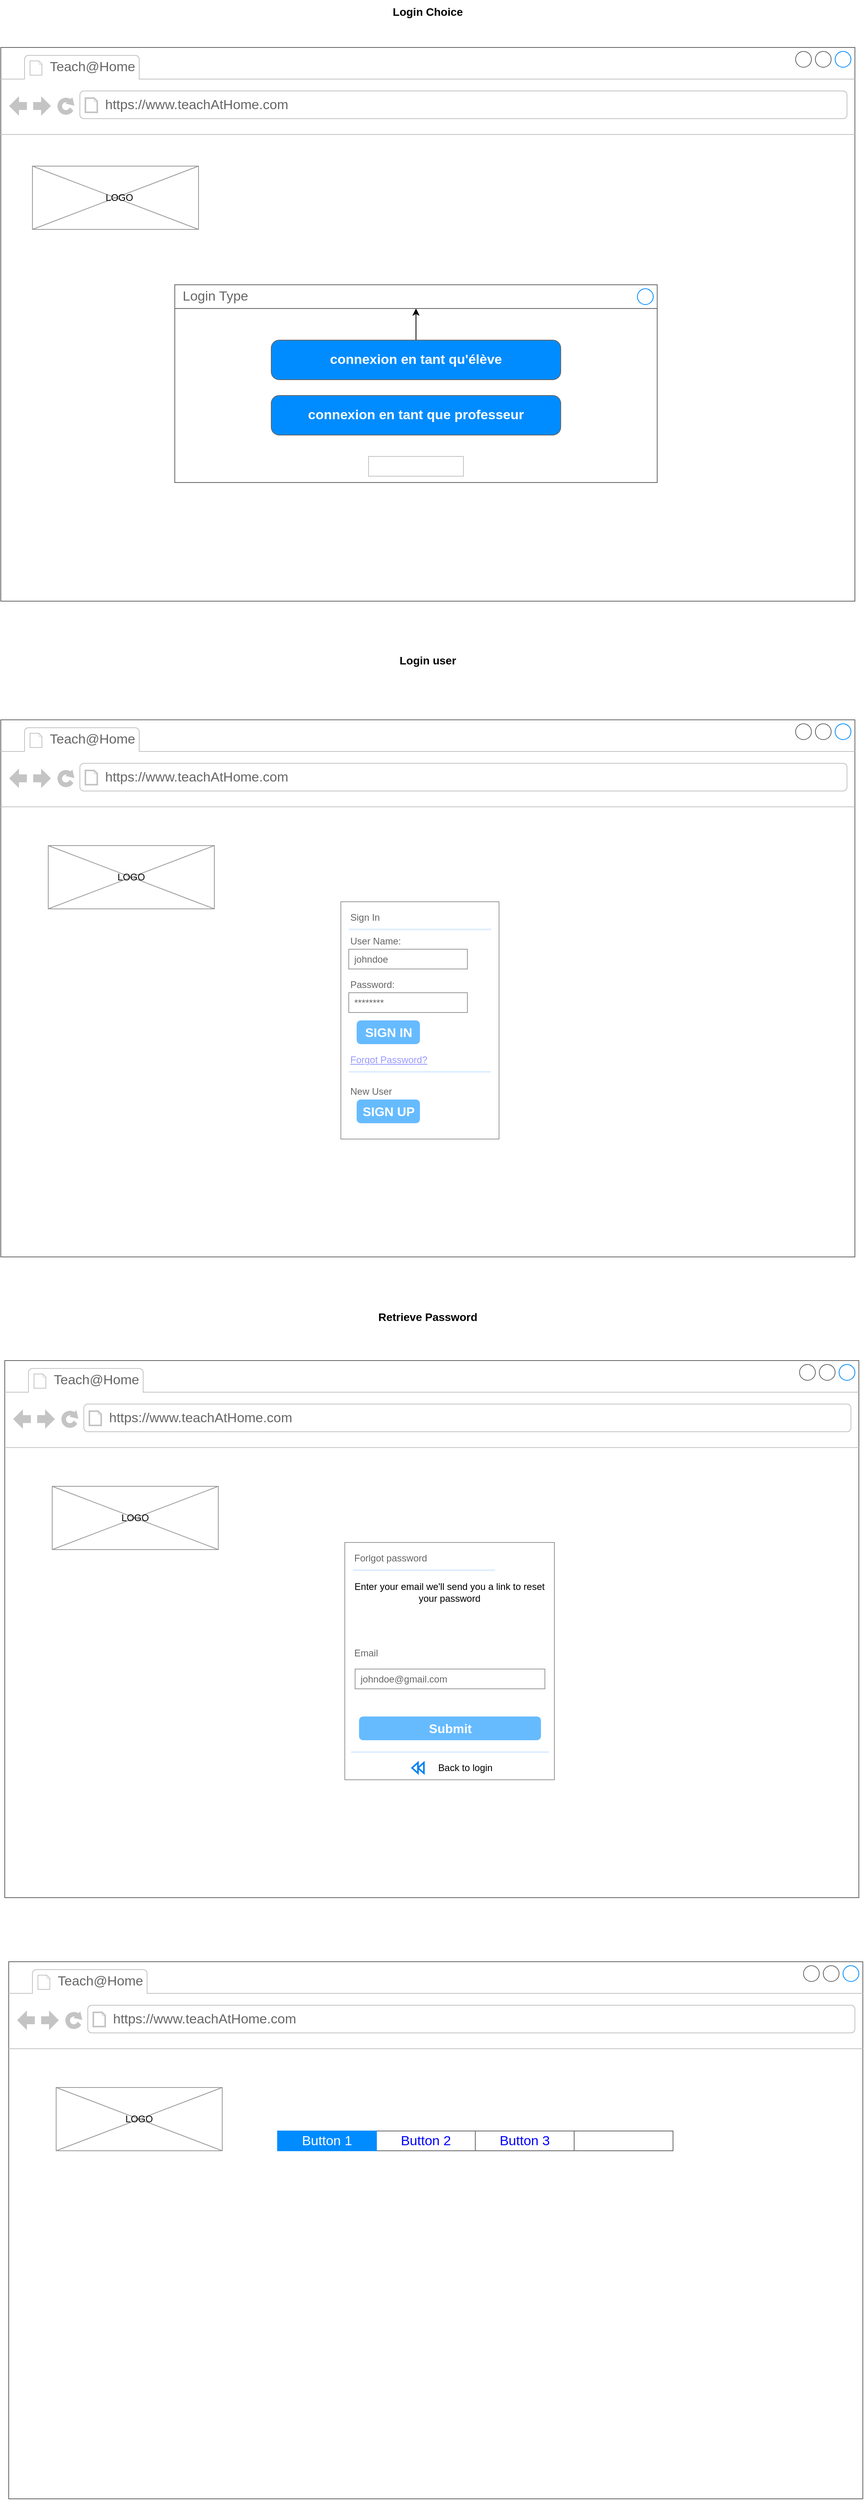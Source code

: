 <mxfile version="21.8.2" type="github">
  <diagram name="Page-1" id="7VhbfdrJlDJMxZoAq6ko">
    <mxGraphModel dx="1434" dy="790" grid="1" gridSize="10" guides="1" tooltips="1" connect="1" arrows="1" fold="1" page="1" pageScale="1" pageWidth="1169" pageHeight="827" math="0" shadow="0">
      <root>
        <mxCell id="0" />
        <mxCell id="1" parent="0" />
        <mxCell id="KMu5VocUdlGMF7wmwmVv-1" value="" style="strokeWidth=1;shadow=0;dashed=0;align=center;html=1;shape=mxgraph.mockup.containers.browserWindow;rSize=0;strokeColor=#666666;strokeColor2=#008cff;strokeColor3=#c4c4c4;mainText=,;recursiveResize=0;" vertex="1" parent="1">
          <mxGeometry x="40" y="100" width="1080" height="700" as="geometry" />
        </mxCell>
        <mxCell id="KMu5VocUdlGMF7wmwmVv-2" value="Teach@Home" style="strokeWidth=1;shadow=0;dashed=0;align=center;html=1;shape=mxgraph.mockup.containers.anchor;fontSize=17;fontColor=#666666;align=left;whiteSpace=wrap;" vertex="1" parent="KMu5VocUdlGMF7wmwmVv-1">
          <mxGeometry x="60" y="12" width="110" height="26" as="geometry" />
        </mxCell>
        <mxCell id="KMu5VocUdlGMF7wmwmVv-3" value="https://www.teachAtHome.com" style="strokeWidth=1;shadow=0;dashed=0;align=center;html=1;shape=mxgraph.mockup.containers.anchor;rSize=0;fontSize=17;fontColor=#666666;align=left;" vertex="1" parent="KMu5VocUdlGMF7wmwmVv-1">
          <mxGeometry x="130" y="60" width="250" height="26" as="geometry" />
        </mxCell>
        <mxCell id="KMu5VocUdlGMF7wmwmVv-17" value="" style="verticalLabelPosition=bottom;shadow=0;dashed=0;align=center;html=1;verticalAlign=top;strokeWidth=1;shape=mxgraph.mockup.graphics.simpleIcon;strokeColor=#999999;" vertex="1" parent="KMu5VocUdlGMF7wmwmVv-1">
          <mxGeometry x="40" y="150" width="210" height="80" as="geometry" />
        </mxCell>
        <mxCell id="KMu5VocUdlGMF7wmwmVv-18" value="LOGO" style="text;html=1;strokeColor=none;fillColor=none;align=center;verticalAlign=middle;whiteSpace=wrap;rounded=0;" vertex="1" parent="KMu5VocUdlGMF7wmwmVv-1">
          <mxGeometry x="120" y="175" width="60" height="30" as="geometry" />
        </mxCell>
        <mxCell id="KMu5VocUdlGMF7wmwmVv-31" value="" style="strokeWidth=1;shadow=0;dashed=0;align=center;html=1;shape=mxgraph.mockup.containers.rrect;rSize=0;strokeColor=#666666;fontColor=#666666;fontSize=17;verticalAlign=top;whiteSpace=wrap;fillColor=#ffffff;spacingTop=32;" vertex="1" parent="KMu5VocUdlGMF7wmwmVv-1">
          <mxGeometry x="220" y="300" width="610" height="250" as="geometry" />
        </mxCell>
        <mxCell id="KMu5VocUdlGMF7wmwmVv-32" value="Login Type" style="strokeWidth=1;shadow=0;dashed=0;align=center;html=1;shape=mxgraph.mockup.containers.rrect;rSize=0;fontSize=17;fontColor=#666666;strokeColor=#666666;align=left;spacingLeft=8;fillColor=#ffffff;resizeWidth=1;whiteSpace=wrap;" vertex="1" parent="KMu5VocUdlGMF7wmwmVv-31">
          <mxGeometry width="610" height="30" relative="1" as="geometry" />
        </mxCell>
        <mxCell id="KMu5VocUdlGMF7wmwmVv-33" value="" style="shape=ellipse;strokeColor=#008cff;resizable=0;fillColor=none;html=1;" vertex="1" parent="KMu5VocUdlGMF7wmwmVv-32">
          <mxGeometry x="1" y="0.5" width="20" height="20" relative="1" as="geometry">
            <mxPoint x="-25" y="-10" as="offset" />
          </mxGeometry>
        </mxCell>
        <mxCell id="KMu5VocUdlGMF7wmwmVv-34" value="" style="strokeWidth=1;shadow=0;dashed=0;align=center;html=1;shape=mxgraph.mockup.containers.rrect;rSize=0;fontSize=16;fontColor=#666666;strokeColor=#c4c4c4;resizable=0;whiteSpace=wrap;fillColor=#ffffff;" vertex="1" parent="KMu5VocUdlGMF7wmwmVv-31">
          <mxGeometry x="0.5" y="1" width="120" height="25" relative="1" as="geometry">
            <mxPoint x="-60" y="-33" as="offset" />
          </mxGeometry>
        </mxCell>
        <mxCell id="KMu5VocUdlGMF7wmwmVv-36" value="" style="edgeStyle=orthogonalEdgeStyle;rounded=0;orthogonalLoop=1;jettySize=auto;html=1;" edge="1" parent="KMu5VocUdlGMF7wmwmVv-31" source="KMu5VocUdlGMF7wmwmVv-35" target="KMu5VocUdlGMF7wmwmVv-32">
          <mxGeometry relative="1" as="geometry" />
        </mxCell>
        <mxCell id="KMu5VocUdlGMF7wmwmVv-35" value="connexion en tant qu&#39;élève" style="strokeWidth=1;shadow=0;dashed=0;align=center;html=1;shape=mxgraph.mockup.buttons.button;strokeColor=#666666;fontColor=#ffffff;mainText=;buttonStyle=round;fontSize=17;fontStyle=1;fillColor=#008cff;whiteSpace=wrap;" vertex="1" parent="KMu5VocUdlGMF7wmwmVv-31">
          <mxGeometry x="122" y="70" width="366" height="50" as="geometry" />
        </mxCell>
        <mxCell id="KMu5VocUdlGMF7wmwmVv-37" value="connexion en tant que professeur" style="strokeWidth=1;shadow=0;dashed=0;align=center;html=1;shape=mxgraph.mockup.buttons.button;strokeColor=#666666;fontColor=#ffffff;mainText=;buttonStyle=round;fontSize=17;fontStyle=1;fillColor=#008cff;whiteSpace=wrap;" vertex="1" parent="KMu5VocUdlGMF7wmwmVv-31">
          <mxGeometry x="122" y="140" width="366" height="50" as="geometry" />
        </mxCell>
        <mxCell id="KMu5VocUdlGMF7wmwmVv-4" value="Login Choice" style="text;html=1;strokeColor=none;fillColor=none;align=center;verticalAlign=middle;whiteSpace=wrap;rounded=0;fontStyle=1;fontSize=14;" vertex="1" parent="1">
          <mxGeometry x="40" y="40" width="1080" height="30" as="geometry" />
        </mxCell>
        <mxCell id="KMu5VocUdlGMF7wmwmVv-19" value="" style="strokeWidth=1;shadow=0;dashed=0;align=center;html=1;shape=mxgraph.mockup.containers.browserWindow;rSize=0;strokeColor=#666666;strokeColor2=#008cff;strokeColor3=#c4c4c4;mainText=,;recursiveResize=0;" vertex="1" parent="1">
          <mxGeometry x="40" y="950" width="1080" height="679" as="geometry" />
        </mxCell>
        <mxCell id="KMu5VocUdlGMF7wmwmVv-20" value="Teach@Home" style="strokeWidth=1;shadow=0;dashed=0;align=center;html=1;shape=mxgraph.mockup.containers.anchor;fontSize=17;fontColor=#666666;align=left;whiteSpace=wrap;" vertex="1" parent="KMu5VocUdlGMF7wmwmVv-19">
          <mxGeometry x="60" y="12" width="110" height="26" as="geometry" />
        </mxCell>
        <mxCell id="KMu5VocUdlGMF7wmwmVv-21" value="https://www.teachAtHome.com" style="strokeWidth=1;shadow=0;dashed=0;align=center;html=1;shape=mxgraph.mockup.containers.anchor;rSize=0;fontSize=17;fontColor=#666666;align=left;" vertex="1" parent="KMu5VocUdlGMF7wmwmVv-19">
          <mxGeometry x="130" y="60" width="250" height="26" as="geometry" />
        </mxCell>
        <mxCell id="KMu5VocUdlGMF7wmwmVv-5" value="" style="strokeWidth=1;shadow=0;dashed=0;align=center;html=1;shape=mxgraph.mockup.forms.rrect;rSize=0;strokeColor=#999999;fillColor=#ffffff;" vertex="1" parent="KMu5VocUdlGMF7wmwmVv-19">
          <mxGeometry x="430" y="230" width="200" height="300" as="geometry" />
        </mxCell>
        <mxCell id="KMu5VocUdlGMF7wmwmVv-6" value="Sign In" style="strokeWidth=1;shadow=0;dashed=0;align=center;html=1;shape=mxgraph.mockup.forms.anchor;fontSize=12;fontColor=#666666;align=left;resizeWidth=1;spacingLeft=0;" vertex="1" parent="KMu5VocUdlGMF7wmwmVv-5">
          <mxGeometry width="100" height="20" relative="1" as="geometry">
            <mxPoint x="10" y="10" as="offset" />
          </mxGeometry>
        </mxCell>
        <mxCell id="KMu5VocUdlGMF7wmwmVv-7" value="" style="shape=line;strokeColor=#ddeeff;strokeWidth=2;html=1;resizeWidth=1;" vertex="1" parent="KMu5VocUdlGMF7wmwmVv-5">
          <mxGeometry width="180" height="10" relative="1" as="geometry">
            <mxPoint x="10" y="30" as="offset" />
          </mxGeometry>
        </mxCell>
        <mxCell id="KMu5VocUdlGMF7wmwmVv-8" value="User Name:" style="strokeWidth=1;shadow=0;dashed=0;align=center;html=1;shape=mxgraph.mockup.forms.anchor;fontSize=12;fontColor=#666666;align=left;resizeWidth=1;spacingLeft=0;" vertex="1" parent="KMu5VocUdlGMF7wmwmVv-5">
          <mxGeometry width="100" height="20" relative="1" as="geometry">
            <mxPoint x="10" y="40" as="offset" />
          </mxGeometry>
        </mxCell>
        <mxCell id="KMu5VocUdlGMF7wmwmVv-9" value="johndoe" style="strokeWidth=1;shadow=0;dashed=0;align=center;html=1;shape=mxgraph.mockup.forms.rrect;rSize=0;strokeColor=#999999;fontColor=#666666;align=left;spacingLeft=5;resizeWidth=1;" vertex="1" parent="KMu5VocUdlGMF7wmwmVv-5">
          <mxGeometry width="150" height="25" relative="1" as="geometry">
            <mxPoint x="10" y="60" as="offset" />
          </mxGeometry>
        </mxCell>
        <mxCell id="KMu5VocUdlGMF7wmwmVv-10" value="Password:" style="strokeWidth=1;shadow=0;dashed=0;align=center;html=1;shape=mxgraph.mockup.forms.anchor;fontSize=12;fontColor=#666666;align=left;resizeWidth=1;spacingLeft=0;" vertex="1" parent="KMu5VocUdlGMF7wmwmVv-5">
          <mxGeometry width="100" height="20" relative="1" as="geometry">
            <mxPoint x="10" y="95" as="offset" />
          </mxGeometry>
        </mxCell>
        <mxCell id="KMu5VocUdlGMF7wmwmVv-11" value="********" style="strokeWidth=1;shadow=0;dashed=0;align=center;html=1;shape=mxgraph.mockup.forms.rrect;rSize=0;strokeColor=#999999;fontColor=#666666;align=left;spacingLeft=5;resizeWidth=1;" vertex="1" parent="KMu5VocUdlGMF7wmwmVv-5">
          <mxGeometry width="150" height="25" relative="1" as="geometry">
            <mxPoint x="10" y="115" as="offset" />
          </mxGeometry>
        </mxCell>
        <mxCell id="KMu5VocUdlGMF7wmwmVv-12" value="SIGN IN" style="strokeWidth=1;shadow=0;dashed=0;align=center;html=1;shape=mxgraph.mockup.forms.rrect;rSize=5;strokeColor=none;fontColor=#ffffff;fillColor=#66bbff;fontSize=16;fontStyle=1;" vertex="1" parent="KMu5VocUdlGMF7wmwmVv-5">
          <mxGeometry y="1" width="80" height="30" relative="1" as="geometry">
            <mxPoint x="20" y="-150" as="offset" />
          </mxGeometry>
        </mxCell>
        <mxCell id="KMu5VocUdlGMF7wmwmVv-13" value="Forgot Password?" style="strokeWidth=1;shadow=0;dashed=0;align=center;html=1;shape=mxgraph.mockup.forms.anchor;fontSize=12;fontColor=#9999ff;align=left;spacingLeft=0;fontStyle=4;resizeWidth=1;" vertex="1" parent="KMu5VocUdlGMF7wmwmVv-5">
          <mxGeometry y="1" width="150" height="20" relative="1" as="geometry">
            <mxPoint x="10" y="-110" as="offset" />
          </mxGeometry>
        </mxCell>
        <mxCell id="KMu5VocUdlGMF7wmwmVv-14" value="" style="shape=line;strokeColor=#ddeeff;strokeWidth=2;html=1;resizeWidth=1;" vertex="1" parent="KMu5VocUdlGMF7wmwmVv-5">
          <mxGeometry y="1" width="180" height="10" relative="1" as="geometry">
            <mxPoint x="10" y="-90" as="offset" />
          </mxGeometry>
        </mxCell>
        <mxCell id="KMu5VocUdlGMF7wmwmVv-15" value="New User" style="strokeWidth=1;shadow=0;dashed=0;align=center;html=1;shape=mxgraph.mockup.forms.anchor;fontSize=12;fontColor=#666666;align=left;spacingLeft=0;resizeWidth=1;" vertex="1" parent="KMu5VocUdlGMF7wmwmVv-5">
          <mxGeometry y="1" width="150" height="20" relative="1" as="geometry">
            <mxPoint x="10" y="-70" as="offset" />
          </mxGeometry>
        </mxCell>
        <mxCell id="KMu5VocUdlGMF7wmwmVv-16" value="SIGN UP" style="strokeWidth=1;shadow=0;dashed=0;align=center;html=1;shape=mxgraph.mockup.forms.rrect;rSize=5;strokeColor=none;fontColor=#ffffff;fillColor=#66bbff;fontSize=16;fontStyle=1;" vertex="1" parent="KMu5VocUdlGMF7wmwmVv-5">
          <mxGeometry y="1" width="80" height="30" relative="1" as="geometry">
            <mxPoint x="20" y="-50" as="offset" />
          </mxGeometry>
        </mxCell>
        <mxCell id="KMu5VocUdlGMF7wmwmVv-22" value="" style="verticalLabelPosition=bottom;shadow=0;dashed=0;align=center;html=1;verticalAlign=top;strokeWidth=1;shape=mxgraph.mockup.graphics.simpleIcon;strokeColor=#999999;" vertex="1" parent="KMu5VocUdlGMF7wmwmVv-19">
          <mxGeometry x="60" y="159" width="210" height="80" as="geometry" />
        </mxCell>
        <mxCell id="KMu5VocUdlGMF7wmwmVv-39" value="LOGO" style="text;html=1;strokeColor=none;fillColor=none;align=center;verticalAlign=middle;whiteSpace=wrap;rounded=0;" vertex="1" parent="KMu5VocUdlGMF7wmwmVv-19">
          <mxGeometry x="135" y="184" width="60" height="30" as="geometry" />
        </mxCell>
        <mxCell id="KMu5VocUdlGMF7wmwmVv-60" value="" style="strokeWidth=1;shadow=0;dashed=0;align=center;html=1;shape=mxgraph.mockup.containers.browserWindow;rSize=0;strokeColor=#666666;strokeColor2=#008cff;strokeColor3=#c4c4c4;mainText=,;recursiveResize=0;" vertex="1" parent="1">
          <mxGeometry x="50" y="2520" width="1080" height="679" as="geometry" />
        </mxCell>
        <mxCell id="KMu5VocUdlGMF7wmwmVv-61" value="Teach@Home" style="strokeWidth=1;shadow=0;dashed=0;align=center;html=1;shape=mxgraph.mockup.containers.anchor;fontSize=17;fontColor=#666666;align=left;whiteSpace=wrap;" vertex="1" parent="KMu5VocUdlGMF7wmwmVv-60">
          <mxGeometry x="60" y="12" width="110" height="26" as="geometry" />
        </mxCell>
        <mxCell id="KMu5VocUdlGMF7wmwmVv-62" value="https://www.teachAtHome.com" style="strokeWidth=1;shadow=0;dashed=0;align=center;html=1;shape=mxgraph.mockup.containers.anchor;rSize=0;fontSize=17;fontColor=#666666;align=left;" vertex="1" parent="KMu5VocUdlGMF7wmwmVv-60">
          <mxGeometry x="130" y="60" width="250" height="26" as="geometry" />
        </mxCell>
        <mxCell id="KMu5VocUdlGMF7wmwmVv-75" value="" style="verticalLabelPosition=bottom;shadow=0;dashed=0;align=center;html=1;verticalAlign=top;strokeWidth=1;shape=mxgraph.mockup.graphics.simpleIcon;strokeColor=#999999;" vertex="1" parent="KMu5VocUdlGMF7wmwmVv-60">
          <mxGeometry x="60" y="159" width="210" height="80" as="geometry" />
        </mxCell>
        <mxCell id="KMu5VocUdlGMF7wmwmVv-76" value="LOGO" style="text;html=1;strokeColor=none;fillColor=none;align=center;verticalAlign=middle;whiteSpace=wrap;rounded=0;" vertex="1" parent="KMu5VocUdlGMF7wmwmVv-60">
          <mxGeometry x="135" y="184" width="60" height="30" as="geometry" />
        </mxCell>
        <mxCell id="KMu5VocUdlGMF7wmwmVv-77" value="" style="strokeWidth=1;shadow=0;dashed=0;align=center;html=1;shape=mxgraph.mockup.text.rrect;rSize=0;strokeColor=#666666;" vertex="1" parent="KMu5VocUdlGMF7wmwmVv-60">
          <mxGeometry x="340" y="214" width="500" height="25" as="geometry" />
        </mxCell>
        <mxCell id="KMu5VocUdlGMF7wmwmVv-78" value="Button 2" style="strokeColor=inherit;fillColor=inherit;gradientColor=inherit;strokeWidth=1;shadow=0;dashed=0;align=center;html=1;shape=mxgraph.mockup.text.rrect;rSize=0;fontSize=17;fontColor=#0000ff;whiteSpace=wrap;" vertex="1" parent="KMu5VocUdlGMF7wmwmVv-77">
          <mxGeometry x="125" width="125" height="25" as="geometry" />
        </mxCell>
        <mxCell id="KMu5VocUdlGMF7wmwmVv-79" value="Button 3" style="strokeColor=inherit;fillColor=inherit;gradientColor=inherit;strokeWidth=1;shadow=0;dashed=0;align=center;html=1;shape=mxgraph.mockup.text.rrect;rSize=0;fontSize=17;fontColor=#0000ff;whiteSpace=wrap;" vertex="1" parent="KMu5VocUdlGMF7wmwmVv-77">
          <mxGeometry x="250" width="125" height="25" as="geometry" />
        </mxCell>
        <mxCell id="KMu5VocUdlGMF7wmwmVv-81" value="Button 1" style="strokeWidth=1;shadow=0;dashed=0;align=center;html=1;shape=mxgraph.mockup.text.rrect;rSize=0;fontSize=17;fontColor=#ffffff;fillColor=#008cff;strokeColor=#008cff;whiteSpace=wrap;" vertex="1" parent="KMu5VocUdlGMF7wmwmVv-77">
          <mxGeometry width="125" height="25" as="geometry" />
        </mxCell>
        <mxCell id="KMu5VocUdlGMF7wmwmVv-82" value="Login user" style="text;html=1;strokeColor=none;fillColor=none;align=center;verticalAlign=middle;whiteSpace=wrap;rounded=0;fontStyle=1;fontSize=14;" vertex="1" parent="1">
          <mxGeometry x="40" y="860" width="1080" height="30" as="geometry" />
        </mxCell>
        <mxCell id="KMu5VocUdlGMF7wmwmVv-83" value="" style="strokeWidth=1;shadow=0;dashed=0;align=center;html=1;shape=mxgraph.mockup.containers.browserWindow;rSize=0;strokeColor=#666666;strokeColor2=#008cff;strokeColor3=#c4c4c4;mainText=,;recursiveResize=0;" vertex="1" parent="1">
          <mxGeometry x="45" y="1760" width="1080" height="679" as="geometry" />
        </mxCell>
        <mxCell id="KMu5VocUdlGMF7wmwmVv-84" value="Teach@Home" style="strokeWidth=1;shadow=0;dashed=0;align=center;html=1;shape=mxgraph.mockup.containers.anchor;fontSize=17;fontColor=#666666;align=left;whiteSpace=wrap;" vertex="1" parent="KMu5VocUdlGMF7wmwmVv-83">
          <mxGeometry x="60" y="12" width="110" height="26" as="geometry" />
        </mxCell>
        <mxCell id="KMu5VocUdlGMF7wmwmVv-85" value="https://www.teachAtHome.com" style="strokeWidth=1;shadow=0;dashed=0;align=center;html=1;shape=mxgraph.mockup.containers.anchor;rSize=0;fontSize=17;fontColor=#666666;align=left;" vertex="1" parent="KMu5VocUdlGMF7wmwmVv-83">
          <mxGeometry x="130" y="60" width="250" height="26" as="geometry" />
        </mxCell>
        <mxCell id="KMu5VocUdlGMF7wmwmVv-86" value="" style="strokeWidth=1;shadow=0;dashed=0;align=center;html=1;shape=mxgraph.mockup.forms.rrect;rSize=0;strokeColor=#999999;fillColor=#ffffff;" vertex="1" parent="KMu5VocUdlGMF7wmwmVv-83">
          <mxGeometry x="430" y="230" width="265" height="300" as="geometry" />
        </mxCell>
        <mxCell id="KMu5VocUdlGMF7wmwmVv-87" value="Forlgot password" style="strokeWidth=1;shadow=0;dashed=0;align=center;html=1;shape=mxgraph.mockup.forms.anchor;fontSize=12;fontColor=#666666;align=left;resizeWidth=1;spacingLeft=0;" vertex="1" parent="KMu5VocUdlGMF7wmwmVv-86">
          <mxGeometry width="100" height="20" relative="1" as="geometry">
            <mxPoint x="10" y="10" as="offset" />
          </mxGeometry>
        </mxCell>
        <mxCell id="KMu5VocUdlGMF7wmwmVv-88" value="" style="shape=line;strokeColor=#ddeeff;strokeWidth=2;html=1;resizeWidth=1;" vertex="1" parent="KMu5VocUdlGMF7wmwmVv-86">
          <mxGeometry width="180" height="10" relative="1" as="geometry">
            <mxPoint x="10" y="30" as="offset" />
          </mxGeometry>
        </mxCell>
        <mxCell id="KMu5VocUdlGMF7wmwmVv-91" value="Email" style="strokeWidth=1;shadow=0;dashed=0;align=center;html=1;shape=mxgraph.mockup.forms.anchor;fontSize=12;fontColor=#666666;align=left;resizeWidth=1;spacingLeft=0;" vertex="1" parent="KMu5VocUdlGMF7wmwmVv-86">
          <mxGeometry width="100" height="20" relative="1" as="geometry">
            <mxPoint x="10" y="130" as="offset" />
          </mxGeometry>
        </mxCell>
        <mxCell id="KMu5VocUdlGMF7wmwmVv-92" value="johndoe@gmail.com" style="strokeWidth=1;shadow=0;dashed=0;align=center;html=1;shape=mxgraph.mockup.forms.rrect;rSize=0;strokeColor=#999999;fontColor=#666666;align=left;spacingLeft=5;resizeWidth=1;" vertex="1" parent="KMu5VocUdlGMF7wmwmVv-86">
          <mxGeometry width="240" height="25" relative="1" as="geometry">
            <mxPoint x="13" y="160" as="offset" />
          </mxGeometry>
        </mxCell>
        <mxCell id="KMu5VocUdlGMF7wmwmVv-93" value="Submit" style="strokeWidth=1;shadow=0;dashed=0;align=center;html=1;shape=mxgraph.mockup.forms.rrect;rSize=5;strokeColor=none;fontColor=#ffffff;fillColor=#66bbff;fontSize=16;fontStyle=1;" vertex="1" parent="KMu5VocUdlGMF7wmwmVv-86">
          <mxGeometry y="1" width="230" height="30" relative="1" as="geometry">
            <mxPoint x="18" y="-80" as="offset" />
          </mxGeometry>
        </mxCell>
        <mxCell id="KMu5VocUdlGMF7wmwmVv-95" value="" style="shape=line;strokeColor=#ddeeff;strokeWidth=2;html=1;resizeWidth=1;" vertex="1" parent="KMu5VocUdlGMF7wmwmVv-86">
          <mxGeometry y="1" width="250" height="10" relative="1" as="geometry">
            <mxPoint x="8" y="-40" as="offset" />
          </mxGeometry>
        </mxCell>
        <mxCell id="KMu5VocUdlGMF7wmwmVv-96" value="" style="strokeWidth=1;shadow=0;dashed=0;align=center;html=1;shape=mxgraph.mockup.forms.anchor;fontSize=12;fontColor=#666666;align=left;spacingLeft=0;resizeWidth=1;" vertex="1" parent="KMu5VocUdlGMF7wmwmVv-86">
          <mxGeometry y="1" width="150" height="20" relative="1" as="geometry">
            <mxPoint x="10" y="-70" as="offset" />
          </mxGeometry>
        </mxCell>
        <mxCell id="KMu5VocUdlGMF7wmwmVv-103" value="Enter your email we&#39;ll send you a link to reset your password" style="text;html=1;strokeColor=none;fillColor=none;align=center;verticalAlign=middle;whiteSpace=wrap;rounded=0;" vertex="1" parent="KMu5VocUdlGMF7wmwmVv-86">
          <mxGeometry y="48" width="265" height="30" as="geometry" />
        </mxCell>
        <mxCell id="KMu5VocUdlGMF7wmwmVv-104" value="Back to login" style="text;html=1;strokeColor=none;fillColor=none;align=center;verticalAlign=middle;whiteSpace=wrap;rounded=0;" vertex="1" parent="KMu5VocUdlGMF7wmwmVv-86">
          <mxGeometry x="85" y="270" width="135" height="30" as="geometry" />
        </mxCell>
        <mxCell id="KMu5VocUdlGMF7wmwmVv-105" value="" style="html=1;verticalLabelPosition=bottom;align=center;labelBackgroundColor=#ffffff;verticalAlign=top;strokeWidth=2;strokeColor=#0080F0;shadow=0;dashed=0;shape=mxgraph.ios7.icons.backward;" vertex="1" parent="KMu5VocUdlGMF7wmwmVv-86">
          <mxGeometry x="85" y="278.3" width="15" height="13.4" as="geometry" />
        </mxCell>
        <mxCell id="KMu5VocUdlGMF7wmwmVv-98" value="" style="verticalLabelPosition=bottom;shadow=0;dashed=0;align=center;html=1;verticalAlign=top;strokeWidth=1;shape=mxgraph.mockup.graphics.simpleIcon;strokeColor=#999999;" vertex="1" parent="KMu5VocUdlGMF7wmwmVv-83">
          <mxGeometry x="60" y="159" width="210" height="80" as="geometry" />
        </mxCell>
        <mxCell id="KMu5VocUdlGMF7wmwmVv-99" value="LOGO" style="text;html=1;strokeColor=none;fillColor=none;align=center;verticalAlign=middle;whiteSpace=wrap;rounded=0;" vertex="1" parent="KMu5VocUdlGMF7wmwmVv-83">
          <mxGeometry x="135" y="184" width="60" height="30" as="geometry" />
        </mxCell>
        <mxCell id="KMu5VocUdlGMF7wmwmVv-100" value="Retrieve Password" style="text;html=1;strokeColor=none;fillColor=none;align=center;verticalAlign=middle;whiteSpace=wrap;rounded=0;fontStyle=1;fontSize=14;" vertex="1" parent="1">
          <mxGeometry x="40" y="1690" width="1080" height="30" as="geometry" />
        </mxCell>
      </root>
    </mxGraphModel>
  </diagram>
</mxfile>
